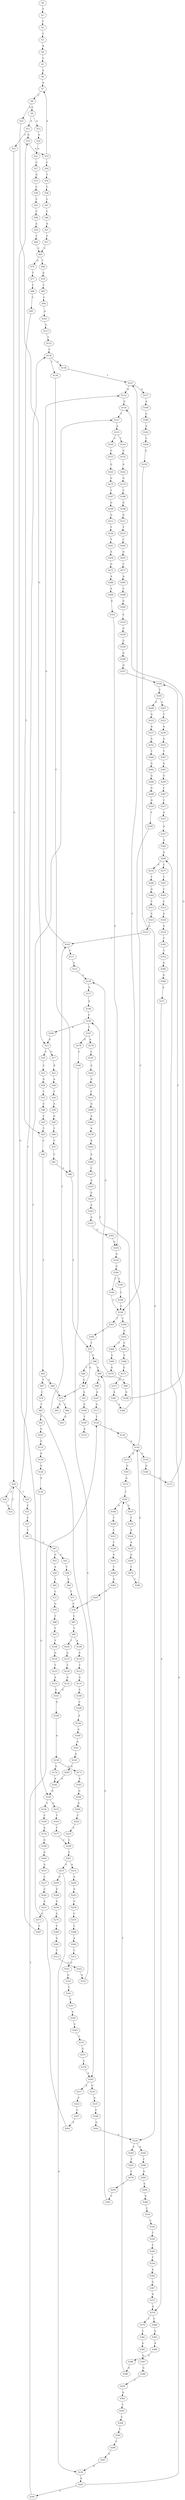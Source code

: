 strict digraph  {
	S0 -> S1 [ label = T ];
	S1 -> S2 [ label = C ];
	S2 -> S3 [ label = C ];
	S3 -> S4 [ label = A ];
	S4 -> S5 [ label = G ];
	S5 -> S6 [ label = A ];
	S6 -> S7 [ label = A ];
	S7 -> S8 [ label = C ];
	S8 -> S9 [ label = C ];
	S8 -> S10 [ label = A ];
	S9 -> S11 [ label = A ];
	S9 -> S12 [ label = G ];
	S10 -> S13 [ label = G ];
	S11 -> S14 [ label = G ];
	S11 -> S15 [ label = C ];
	S12 -> S16 [ label = G ];
	S13 -> S17 [ label = G ];
	S13 -> S18 [ label = C ];
	S14 -> S19 [ label = A ];
	S15 -> S20 [ label = C ];
	S16 -> S21 [ label = A ];
	S17 -> S22 [ label = A ];
	S18 -> S23 [ label = C ];
	S19 -> S24 [ label = C ];
	S19 -> S7 [ label = A ];
	S20 -> S25 [ label = C ];
	S20 -> S26 [ label = A ];
	S21 -> S27 [ label = C ];
	S22 -> S28 [ label = A ];
	S23 -> S29 [ label = G ];
	S24 -> S30 [ label = T ];
	S25 -> S31 [ label = C ];
	S26 -> S32 [ label = C ];
	S27 -> S33 [ label = G ];
	S28 -> S34 [ label = T ];
	S29 -> S35 [ label = T ];
	S30 -> S36 [ label = C ];
	S31 -> S37 [ label = T ];
	S32 -> S20 [ label = C ];
	S33 -> S38 [ label = C ];
	S34 -> S39 [ label = A ];
	S35 -> S40 [ label = C ];
	S36 -> S41 [ label = C ];
	S37 -> S42 [ label = T ];
	S38 -> S43 [ label = C ];
	S39 -> S44 [ label = G ];
	S40 -> S45 [ label = C ];
	S41 -> S46 [ label = C ];
	S42 -> S47 [ label = C ];
	S43 -> S48 [ label = C ];
	S44 -> S49 [ label = T ];
	S45 -> S50 [ label = T ];
	S46 -> S51 [ label = A ];
	S47 -> S52 [ label = C ];
	S47 -> S53 [ label = G ];
	S48 -> S54 [ label = A ];
	S49 -> S55 [ label = C ];
	S50 -> S56 [ label = C ];
	S51 -> S57 [ label = T ];
	S52 -> S58 [ label = T ];
	S53 -> S59 [ label = A ];
	S54 -> S60 [ label = T ];
	S55 -> S61 [ label = T ];
	S56 -> S62 [ label = T ];
	S57 -> S63 [ label = C ];
	S58 -> S64 [ label = G ];
	S59 -> S65 [ label = T ];
	S60 -> S63 [ label = C ];
	S61 -> S66 [ label = C ];
	S62 -> S67 [ label = T ];
	S62 -> S68 [ label = G ];
	S63 -> S69 [ label = T ];
	S63 -> S70 [ label = G ];
	S64 -> S71 [ label = T ];
	S65 -> S72 [ label = C ];
	S66 -> S73 [ label = T ];
	S67 -> S74 [ label = C ];
	S68 -> S75 [ label = T ];
	S69 -> S76 [ label = G ];
	S70 -> S77 [ label = T ];
	S71 -> S78 [ label = C ];
	S72 -> S79 [ label = G ];
	S73 -> S80 [ label = C ];
	S73 -> S81 [ label = G ];
	S74 -> S82 [ label = T ];
	S75 -> S83 [ label = A ];
	S75 -> S84 [ label = C ];
	S76 -> S85 [ label = C ];
	S77 -> S86 [ label = C ];
	S78 -> S87 [ label = C ];
	S79 -> S88 [ label = T ];
	S80 -> S89 [ label = T ];
	S80 -> S90 [ label = G ];
	S81 -> S91 [ label = A ];
	S81 -> S75 [ label = T ];
	S82 -> S92 [ label = C ];
	S84 -> S93 [ label = G ];
	S85 -> S94 [ label = C ];
	S86 -> S95 [ label = C ];
	S87 -> S96 [ label = T ];
	S88 -> S97 [ label = T ];
	S89 -> S81 [ label = G ];
	S90 -> S98 [ label = A ];
	S90 -> S99 [ label = T ];
	S91 -> S100 [ label = G ];
	S92 -> S101 [ label = G ];
	S93 -> S102 [ label = T ];
	S94 -> S103 [ label = A ];
	S95 -> S50 [ label = T ];
	S96 -> S104 [ label = A ];
	S96 -> S105 [ label = T ];
	S97 -> S106 [ label = T ];
	S98 -> S107 [ label = A ];
	S99 -> S108 [ label = G ];
	S100 -> S109 [ label = T ];
	S101 -> S110 [ label = G ];
	S102 -> S111 [ label = C ];
	S102 -> S112 [ label = G ];
	S103 -> S113 [ label = G ];
	S104 -> S114 [ label = C ];
	S105 -> S115 [ label = G ];
	S106 -> S116 [ label = G ];
	S107 -> S117 [ label = G ];
	S108 -> S118 [ label = G ];
	S109 -> S119 [ label = A ];
	S110 -> S120 [ label = A ];
	S111 -> S121 [ label = G ];
	S112 -> S118 [ label = G ];
	S113 -> S122 [ label = T ];
	S114 -> S123 [ label = T ];
	S115 -> S124 [ label = T ];
	S116 -> S125 [ label = T ];
	S117 -> S126 [ label = T ];
	S118 -> S127 [ label = T ];
	S120 -> S128 [ label = G ];
	S121 -> S129 [ label = G ];
	S122 -> S130 [ label = C ];
	S123 -> S131 [ label = A ];
	S124 -> S132 [ label = A ];
	S125 -> S133 [ label = A ];
	S126 -> S134 [ label = C ];
	S127 -> S135 [ label = A ];
	S128 -> S136 [ label = A ];
	S129 -> S137 [ label = A ];
	S130 -> S138 [ label = G ];
	S130 -> S139 [ label = T ];
	S131 -> S140 [ label = C ];
	S132 -> S141 [ label = G ];
	S133 -> S141 [ label = G ];
	S134 -> S142 [ label = G ];
	S135 -> S143 [ label = T ];
	S135 -> S144 [ label = C ];
	S136 -> S145 [ label = G ];
	S137 -> S146 [ label = A ];
	S138 -> S147 [ label = T ];
	S139 -> S66 [ label = C ];
	S140 -> S148 [ label = C ];
	S141 -> S149 [ label = G ];
	S142 -> S150 [ label = C ];
	S142 -> S147 [ label = T ];
	S142 -> S151 [ label = A ];
	S143 -> S152 [ label = G ];
	S144 -> S153 [ label = C ];
	S145 -> S154 [ label = T ];
	S145 -> S155 [ label = G ];
	S146 -> S156 [ label = C ];
	S147 -> S157 [ label = A ];
	S147 -> S112 [ label = G ];
	S148 -> S158 [ label = A ];
	S149 -> S159 [ label = A ];
	S150 -> S160 [ label = G ];
	S151 -> S161 [ label = G ];
	S152 -> S162 [ label = A ];
	S153 -> S163 [ label = G ];
	S154 -> S164 [ label = C ];
	S155 -> S165 [ label = T ];
	S156 -> S166 [ label = A ];
	S156 -> S167 [ label = T ];
	S157 -> S168 [ label = A ];
	S158 -> S169 [ label = G ];
	S159 -> S170 [ label = G ];
	S159 -> S171 [ label = A ];
	S160 -> S172 [ label = G ];
	S161 -> S173 [ label = G ];
	S162 -> S174 [ label = G ];
	S163 -> S175 [ label = G ];
	S164 -> S176 [ label = A ];
	S165 -> S177 [ label = C ];
	S166 -> S13 [ label = G ];
	S167 -> S178 [ label = G ];
	S167 -> S179 [ label = A ];
	S168 -> S180 [ label = G ];
	S169 -> S181 [ label = G ];
	S170 -> S182 [ label = A ];
	S171 -> S183 [ label = A ];
	S172 -> S184 [ label = C ];
	S173 -> S185 [ label = T ];
	S174 -> S186 [ label = C ];
	S175 -> S187 [ label = T ];
	S176 -> S188 [ label = G ];
	S177 -> S189 [ label = C ];
	S178 -> S190 [ label = C ];
	S179 -> S191 [ label = C ];
	S180 -> S192 [ label = A ];
	S181 -> S193 [ label = A ];
	S182 -> S145 [ label = G ];
	S183 -> S194 [ label = G ];
	S184 -> S195 [ label = T ];
	S185 -> S196 [ label = G ];
	S185 -> S197 [ label = A ];
	S186 -> S198 [ label = G ];
	S187 -> S199 [ label = G ];
	S188 -> S200 [ label = G ];
	S189 -> S201 [ label = C ];
	S190 -> S202 [ label = A ];
	S191 -> S203 [ label = A ];
	S192 -> S204 [ label = C ];
	S193 -> S205 [ label = G ];
	S194 -> S206 [ label = G ];
	S195 -> S207 [ label = A ];
	S195 -> S208 [ label = G ];
	S196 -> S209 [ label = T ];
	S197 -> S210 [ label = T ];
	S198 -> S211 [ label = G ];
	S199 -> S212 [ label = G ];
	S200 -> S213 [ label = A ];
	S201 -> S214 [ label = A ];
	S201 -> S215 [ label = G ];
	S202 -> S216 [ label = G ];
	S202 -> S217 [ label = A ];
	S203 -> S218 [ label = A ];
	S204 -> S219 [ label = G ];
	S205 -> S182 [ label = A ];
	S206 -> S220 [ label = T ];
	S207 -> S221 [ label = T ];
	S208 -> S222 [ label = G ];
	S209 -> S223 [ label = C ];
	S210 -> S224 [ label = A ];
	S211 -> S225 [ label = T ];
	S212 -> S226 [ label = T ];
	S213 -> S227 [ label = C ];
	S214 -> S228 [ label = G ];
	S215 -> S229 [ label = G ];
	S215 -> S230 [ label = A ];
	S216 -> S231 [ label = A ];
	S217 -> S232 [ label = C ];
	S218 -> S233 [ label = C ];
	S219 -> S234 [ label = G ];
	S220 -> S235 [ label = C ];
	S221 -> S236 [ label = A ];
	S222 -> S237 [ label = A ];
	S223 -> S238 [ label = C ];
	S224 -> S239 [ label = A ];
	S225 -> S240 [ label = C ];
	S226 -> S241 [ label = T ];
	S227 -> S242 [ label = C ];
	S228 -> S243 [ label = A ];
	S229 -> S244 [ label = A ];
	S230 -> S245 [ label = A ];
	S231 -> S246 [ label = C ];
	S232 -> S247 [ label = C ];
	S233 -> S248 [ label = G ];
	S234 -> S249 [ label = C ];
	S234 -> S250 [ label = A ];
	S235 -> S189 [ label = C ];
	S236 -> S251 [ label = G ];
	S237 -> S252 [ label = A ];
	S238 -> S253 [ label = C ];
	S239 -> S254 [ label = G ];
	S240 -> S255 [ label = G ];
	S241 -> S256 [ label = A ];
	S242 -> S257 [ label = A ];
	S243 -> S258 [ label = G ];
	S244 -> S259 [ label = G ];
	S245 -> S260 [ label = A ];
	S245 -> S261 [ label = G ];
	S246 -> S262 [ label = G ];
	S247 -> S263 [ label = A ];
	S248 -> S264 [ label = A ];
	S249 -> S265 [ label = T ];
	S250 -> S266 [ label = C ];
	S251 -> S267 [ label = T ];
	S252 -> S268 [ label = T ];
	S253 -> S269 [ label = T ];
	S254 -> S270 [ label = T ];
	S255 -> S271 [ label = C ];
	S256 -> S272 [ label = G ];
	S257 -> S273 [ label = G ];
	S258 -> S274 [ label = C ];
	S259 -> S275 [ label = G ];
	S260 -> S276 [ label = G ];
	S260 -> S277 [ label = C ];
	S261 -> S126 [ label = T ];
	S262 -> S234 [ label = G ];
	S263 -> S14 [ label = G ];
	S264 -> S278 [ label = A ];
	S265 -> S279 [ label = C ];
	S266 -> S280 [ label = A ];
	S267 -> S281 [ label = A ];
	S268 -> S282 [ label = G ];
	S269 -> S283 [ label = G ];
	S270 -> S284 [ label = C ];
	S271 -> S285 [ label = A ];
	S272 -> S286 [ label = A ];
	S273 -> S287 [ label = T ];
	S274 -> S288 [ label = C ];
	S275 -> S289 [ label = C ];
	S276 -> S290 [ label = T ];
	S277 -> S291 [ label = C ];
	S278 -> S292 [ label = A ];
	S279 -> S293 [ label = T ];
	S280 -> S294 [ label = C ];
	S281 -> S295 [ label = G ];
	S282 -> S296 [ label = G ];
	S283 -> S297 [ label = T ];
	S284 -> S142 [ label = G ];
	S285 -> S298 [ label = C ];
	S286 -> S299 [ label = A ];
	S287 -> S130 [ label = C ];
	S288 -> S300 [ label = A ];
	S289 -> S301 [ label = G ];
	S290 -> S302 [ label = G ];
	S291 -> S303 [ label = C ];
	S292 -> S304 [ label = A ];
	S293 -> S305 [ label = C ];
	S294 -> S306 [ label = A ];
	S295 -> S307 [ label = C ];
	S296 -> S308 [ label = G ];
	S297 -> S78 [ label = C ];
	S298 -> S309 [ label = G ];
	S299 -> S310 [ label = G ];
	S300 -> S311 [ label = C ];
	S301 -> S312 [ label = T ];
	S302 -> S313 [ label = T ];
	S303 -> S314 [ label = C ];
	S304 -> S315 [ label = C ];
	S305 -> S90 [ label = G ];
	S306 -> S316 [ label = C ];
	S307 -> S317 [ label = C ];
	S308 -> S318 [ label = G ];
	S309 -> S319 [ label = C ];
	S310 -> S320 [ label = G ];
	S311 -> S321 [ label = G ];
	S312 -> S322 [ label = G ];
	S313 -> S323 [ label = C ];
	S314 -> S324 [ label = G ];
	S315 -> S325 [ label = A ];
	S316 -> S326 [ label = C ];
	S317 -> S327 [ label = G ];
	S318 -> S328 [ label = T ];
	S319 -> S329 [ label = G ];
	S320 -> S330 [ label = G ];
	S321 -> S331 [ label = G ];
	S322 -> S332 [ label = G ];
	S323 -> S333 [ label = G ];
	S324 -> S334 [ label = A ];
	S325 -> S335 [ label = G ];
	S326 -> S336 [ label = T ];
	S327 -> S337 [ label = A ];
	S328 -> S338 [ label = C ];
	S329 -> S339 [ label = C ];
	S330 -> S340 [ label = G ];
	S331 -> S341 [ label = T ];
	S332 -> S127 [ label = T ];
	S333 -> S102 [ label = T ];
	S334 -> S342 [ label = C ];
	S335 -> S343 [ label = A ];
	S336 -> S344 [ label = C ];
	S337 -> S345 [ label = A ];
	S338 -> S346 [ label = C ];
	S338 -> S347 [ label = T ];
	S339 -> S348 [ label = G ];
	S340 -> S349 [ label = T ];
	S340 -> S350 [ label = G ];
	S341 -> S351 [ label = T ];
	S342 -> S352 [ label = T ];
	S343 -> S353 [ label = A ];
	S344 -> S354 [ label = T ];
	S345 -> S260 [ label = A ];
	S346 -> S355 [ label = G ];
	S347 -> S356 [ label = C ];
	S348 -> S357 [ label = G ];
	S349 -> S338 [ label = C ];
	S350 -> S358 [ label = T ];
	S351 -> S359 [ label = A ];
	S352 -> S360 [ label = A ];
	S353 -> S361 [ label = G ];
	S354 -> S362 [ label = A ];
	S355 -> S363 [ label = C ];
	S355 -> S364 [ label = T ];
	S356 -> S73 [ label = T ];
	S357 -> S184 [ label = C ];
	S358 -> S338 [ label = C ];
	S359 -> S365 [ label = C ];
	S360 -> S366 [ label = G ];
	S361 -> S320 [ label = G ];
	S362 -> S367 [ label = G ];
	S363 -> S368 [ label = C ];
	S364 -> S369 [ label = C ];
	S365 -> S370 [ label = T ];
	S366 -> S371 [ label = A ];
	S367 -> S372 [ label = A ];
	S368 -> S373 [ label = G ];
	S369 -> S374 [ label = G ];
	S370 -> S375 [ label = G ];
	S371 -> S376 [ label = A ];
	S372 -> S376 [ label = A ];
	S373 -> S377 [ label = G ];
	S374 -> S129 [ label = G ];
	S375 -> S378 [ label = C ];
	S376 -> S379 [ label = T ];
	S376 -> S380 [ label = C ];
	S377 -> S381 [ label = A ];
	S378 -> S202 [ label = A ];
	S379 -> S382 [ label = C ];
	S380 -> S383 [ label = G ];
	S381 -> S384 [ label = A ];
	S382 -> S385 [ label = G ];
	S383 -> S386 [ label = A ];
	S384 -> S156 [ label = C ];
	S385 -> S387 [ label = G ];
	S386 -> S388 [ label = G ];
	S387 -> S389 [ label = G ];
	S388 -> S390 [ label = G ];
	S389 -> S391 [ label = T ];
	S390 -> S185 [ label = T ];
	S391 -> S392 [ label = A ];
	S392 -> S393 [ label = T ];
	S393 -> S394 [ label = C ];
	S394 -> S395 [ label = C ];
	S395 -> S396 [ label = C ];
	S396 -> S397 [ label = G ];
	S397 -> S230 [ label = A ];
}
